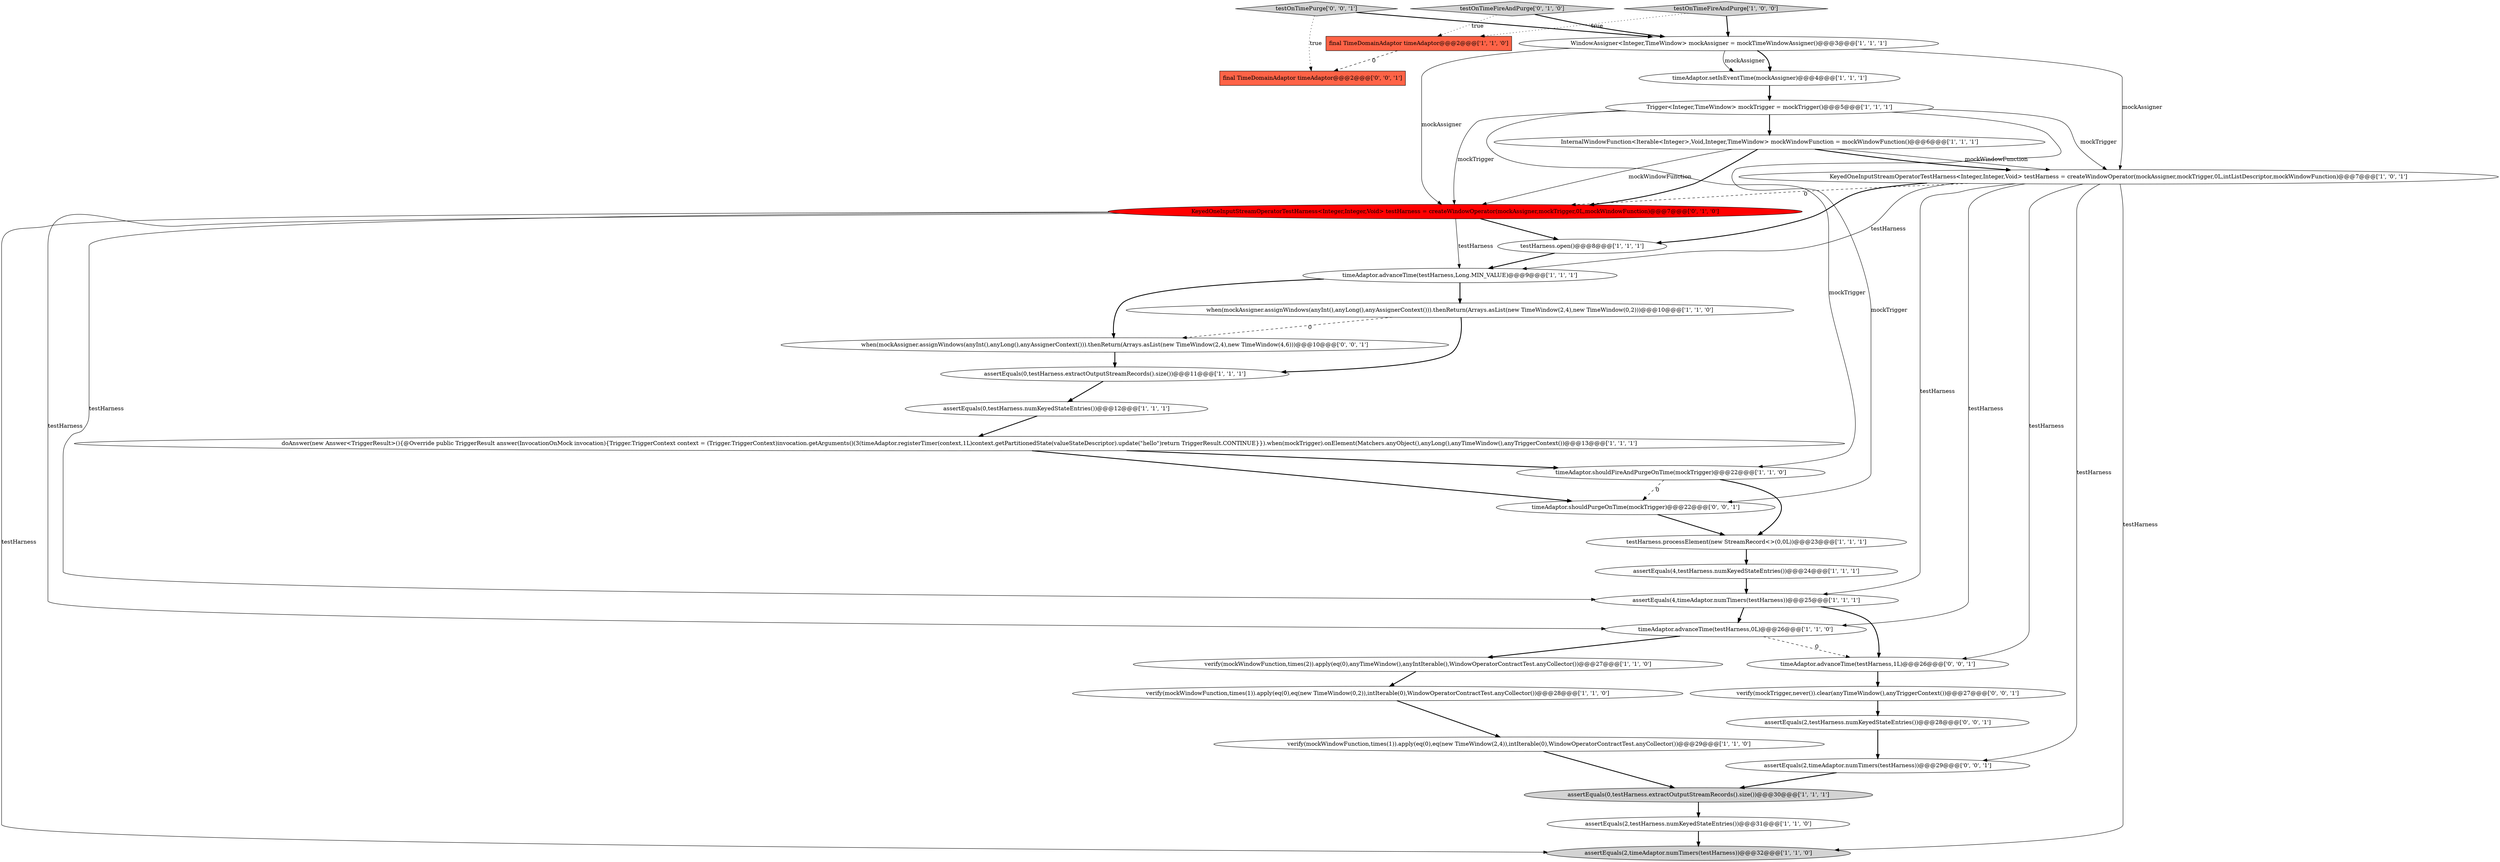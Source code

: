 digraph {
24 [style = filled, label = "testOnTimeFireAndPurge['0', '1', '0']", fillcolor = lightgray, shape = diamond image = "AAA0AAABBB2BBB"];
29 [style = filled, label = "timeAdaptor.advanceTime(testHarness,1L)@@@26@@@['0', '0', '1']", fillcolor = white, shape = ellipse image = "AAA0AAABBB3BBB"];
30 [style = filled, label = "assertEquals(2,testHarness.numKeyedStateEntries())@@@28@@@['0', '0', '1']", fillcolor = white, shape = ellipse image = "AAA0AAABBB3BBB"];
8 [style = filled, label = "Trigger<Integer,TimeWindow> mockTrigger = mockTrigger()@@@5@@@['1', '1', '1']", fillcolor = white, shape = ellipse image = "AAA0AAABBB1BBB"];
18 [style = filled, label = "assertEquals(4,timeAdaptor.numTimers(testHarness))@@@25@@@['1', '1', '1']", fillcolor = white, shape = ellipse image = "AAA0AAABBB1BBB"];
28 [style = filled, label = "assertEquals(2,timeAdaptor.numTimers(testHarness))@@@29@@@['0', '0', '1']", fillcolor = white, shape = ellipse image = "AAA0AAABBB3BBB"];
32 [style = filled, label = "final TimeDomainAdaptor timeAdaptor@@@2@@@['0', '0', '1']", fillcolor = tomato, shape = box image = "AAA0AAABBB3BBB"];
6 [style = filled, label = "WindowAssigner<Integer,TimeWindow> mockAssigner = mockTimeWindowAssigner()@@@3@@@['1', '1', '1']", fillcolor = white, shape = ellipse image = "AAA0AAABBB1BBB"];
13 [style = filled, label = "assertEquals(0,testHarness.extractOutputStreamRecords().size())@@@11@@@['1', '1', '1']", fillcolor = white, shape = ellipse image = "AAA0AAABBB1BBB"];
26 [style = filled, label = "testOnTimePurge['0', '0', '1']", fillcolor = lightgray, shape = diamond image = "AAA0AAABBB3BBB"];
25 [style = filled, label = "KeyedOneInputStreamOperatorTestHarness<Integer,Integer,Void> testHarness = createWindowOperator(mockAssigner,mockTrigger,0L,mockWindowFunction)@@@7@@@['0', '1', '0']", fillcolor = red, shape = ellipse image = "AAA1AAABBB2BBB"];
1 [style = filled, label = "timeAdaptor.advanceTime(testHarness,0L)@@@26@@@['1', '1', '0']", fillcolor = white, shape = ellipse image = "AAA0AAABBB1BBB"];
23 [style = filled, label = "doAnswer(new Answer<TriggerResult>(){@Override public TriggerResult answer(InvocationOnMock invocation){Trigger.TriggerContext context = (Trigger.TriggerContext)invocation.getArguments()(3(timeAdaptor.registerTimer(context,1L)context.getPartitionedState(valueStateDescriptor).update(\"hello\")return TriggerResult.CONTINUE}}).when(mockTrigger).onElement(Matchers.anyObject(),anyLong(),anyTimeWindow(),anyTriggerContext())@@@13@@@['1', '1', '1']", fillcolor = white, shape = ellipse image = "AAA0AAABBB1BBB"];
21 [style = filled, label = "verify(mockWindowFunction,times(1)).apply(eq(0),eq(new TimeWindow(2,4)),intIterable(0),WindowOperatorContractTest.anyCollector())@@@29@@@['1', '1', '0']", fillcolor = white, shape = ellipse image = "AAA0AAABBB1BBB"];
14 [style = filled, label = "assertEquals(2,testHarness.numKeyedStateEntries())@@@31@@@['1', '1', '0']", fillcolor = white, shape = ellipse image = "AAA0AAABBB1BBB"];
3 [style = filled, label = "KeyedOneInputStreamOperatorTestHarness<Integer,Integer,Void> testHarness = createWindowOperator(mockAssigner,mockTrigger,0L,intListDescriptor,mockWindowFunction)@@@7@@@['1', '0', '1']", fillcolor = white, shape = ellipse image = "AAA0AAABBB1BBB"];
17 [style = filled, label = "timeAdaptor.shouldFireAndPurgeOnTime(mockTrigger)@@@22@@@['1', '1', '0']", fillcolor = white, shape = ellipse image = "AAA0AAABBB1BBB"];
10 [style = filled, label = "assertEquals(4,testHarness.numKeyedStateEntries())@@@24@@@['1', '1', '1']", fillcolor = white, shape = ellipse image = "AAA0AAABBB1BBB"];
11 [style = filled, label = "assertEquals(0,testHarness.extractOutputStreamRecords().size())@@@30@@@['1', '1', '1']", fillcolor = lightgray, shape = ellipse image = "AAA0AAABBB1BBB"];
16 [style = filled, label = "when(mockAssigner.assignWindows(anyInt(),anyLong(),anyAssignerContext())).thenReturn(Arrays.asList(new TimeWindow(2,4),new TimeWindow(0,2)))@@@10@@@['1', '1', '0']", fillcolor = white, shape = ellipse image = "AAA0AAABBB1BBB"];
5 [style = filled, label = "testOnTimeFireAndPurge['1', '0', '0']", fillcolor = lightgray, shape = diamond image = "AAA0AAABBB1BBB"];
19 [style = filled, label = "InternalWindowFunction<Iterable<Integer>,Void,Integer,TimeWindow> mockWindowFunction = mockWindowFunction()@@@6@@@['1', '1', '1']", fillcolor = white, shape = ellipse image = "AAA0AAABBB1BBB"];
0 [style = filled, label = "final TimeDomainAdaptor timeAdaptor@@@2@@@['1', '1', '0']", fillcolor = tomato, shape = box image = "AAA0AAABBB1BBB"];
33 [style = filled, label = "when(mockAssigner.assignWindows(anyInt(),anyLong(),anyAssignerContext())).thenReturn(Arrays.asList(new TimeWindow(2,4),new TimeWindow(4,6)))@@@10@@@['0', '0', '1']", fillcolor = white, shape = ellipse image = "AAA0AAABBB3BBB"];
9 [style = filled, label = "assertEquals(0,testHarness.numKeyedStateEntries())@@@12@@@['1', '1', '1']", fillcolor = white, shape = ellipse image = "AAA0AAABBB1BBB"];
2 [style = filled, label = "verify(mockWindowFunction,times(2)).apply(eq(0),anyTimeWindow(),anyIntIterable(),WindowOperatorContractTest.anyCollector())@@@27@@@['1', '1', '0']", fillcolor = white, shape = ellipse image = "AAA0AAABBB1BBB"];
31 [style = filled, label = "timeAdaptor.shouldPurgeOnTime(mockTrigger)@@@22@@@['0', '0', '1']", fillcolor = white, shape = ellipse image = "AAA0AAABBB3BBB"];
22 [style = filled, label = "testHarness.open()@@@8@@@['1', '1', '1']", fillcolor = white, shape = ellipse image = "AAA0AAABBB1BBB"];
4 [style = filled, label = "verify(mockWindowFunction,times(1)).apply(eq(0),eq(new TimeWindow(0,2)),intIterable(0),WindowOperatorContractTest.anyCollector())@@@28@@@['1', '1', '0']", fillcolor = white, shape = ellipse image = "AAA0AAABBB1BBB"];
7 [style = filled, label = "testHarness.processElement(new StreamRecord<>(0,0L))@@@23@@@['1', '1', '1']", fillcolor = white, shape = ellipse image = "AAA0AAABBB1BBB"];
15 [style = filled, label = "timeAdaptor.setIsEventTime(mockAssigner)@@@4@@@['1', '1', '1']", fillcolor = white, shape = ellipse image = "AAA0AAABBB1BBB"];
27 [style = filled, label = "verify(mockTrigger,never()).clear(anyTimeWindow(),anyTriggerContext())@@@27@@@['0', '0', '1']", fillcolor = white, shape = ellipse image = "AAA0AAABBB3BBB"];
20 [style = filled, label = "timeAdaptor.advanceTime(testHarness,Long.MIN_VALUE)@@@9@@@['1', '1', '1']", fillcolor = white, shape = ellipse image = "AAA0AAABBB1BBB"];
12 [style = filled, label = "assertEquals(2,timeAdaptor.numTimers(testHarness))@@@32@@@['1', '1', '0']", fillcolor = lightgray, shape = ellipse image = "AAA0AAABBB1BBB"];
23->31 [style = bold, label=""];
10->18 [style = bold, label=""];
19->25 [style = solid, label="mockWindowFunction"];
19->3 [style = solid, label="mockWindowFunction"];
16->13 [style = bold, label=""];
25->22 [style = bold, label=""];
25->1 [style = solid, label="testHarness"];
11->14 [style = bold, label=""];
7->10 [style = bold, label=""];
3->20 [style = solid, label="testHarness"];
8->19 [style = bold, label=""];
27->30 [style = bold, label=""];
28->11 [style = bold, label=""];
0->32 [style = dashed, label="0"];
1->29 [style = dashed, label="0"];
4->21 [style = bold, label=""];
3->29 [style = solid, label="testHarness"];
8->25 [style = solid, label="mockTrigger"];
8->3 [style = solid, label="mockTrigger"];
5->0 [style = dotted, label="true"];
26->6 [style = bold, label=""];
17->31 [style = dashed, label="0"];
3->22 [style = bold, label=""];
2->4 [style = bold, label=""];
33->13 [style = bold, label=""];
31->7 [style = bold, label=""];
6->15 [style = bold, label=""];
25->12 [style = solid, label="testHarness"];
19->25 [style = bold, label=""];
20->33 [style = bold, label=""];
6->25 [style = solid, label="mockAssigner"];
17->7 [style = bold, label=""];
9->23 [style = bold, label=""];
29->27 [style = bold, label=""];
18->29 [style = bold, label=""];
30->28 [style = bold, label=""];
8->17 [style = solid, label="mockTrigger"];
20->16 [style = bold, label=""];
5->6 [style = bold, label=""];
22->20 [style = bold, label=""];
18->1 [style = bold, label=""];
21->11 [style = bold, label=""];
26->32 [style = dotted, label="true"];
25->20 [style = solid, label="testHarness"];
14->12 [style = bold, label=""];
24->0 [style = dotted, label="true"];
3->12 [style = solid, label="testHarness"];
23->17 [style = bold, label=""];
1->2 [style = bold, label=""];
6->15 [style = solid, label="mockAssigner"];
13->9 [style = bold, label=""];
3->18 [style = solid, label="testHarness"];
16->33 [style = dashed, label="0"];
24->6 [style = bold, label=""];
3->28 [style = solid, label="testHarness"];
25->18 [style = solid, label="testHarness"];
19->3 [style = bold, label=""];
8->31 [style = solid, label="mockTrigger"];
15->8 [style = bold, label=""];
3->1 [style = solid, label="testHarness"];
6->3 [style = solid, label="mockAssigner"];
3->25 [style = dashed, label="0"];
}
